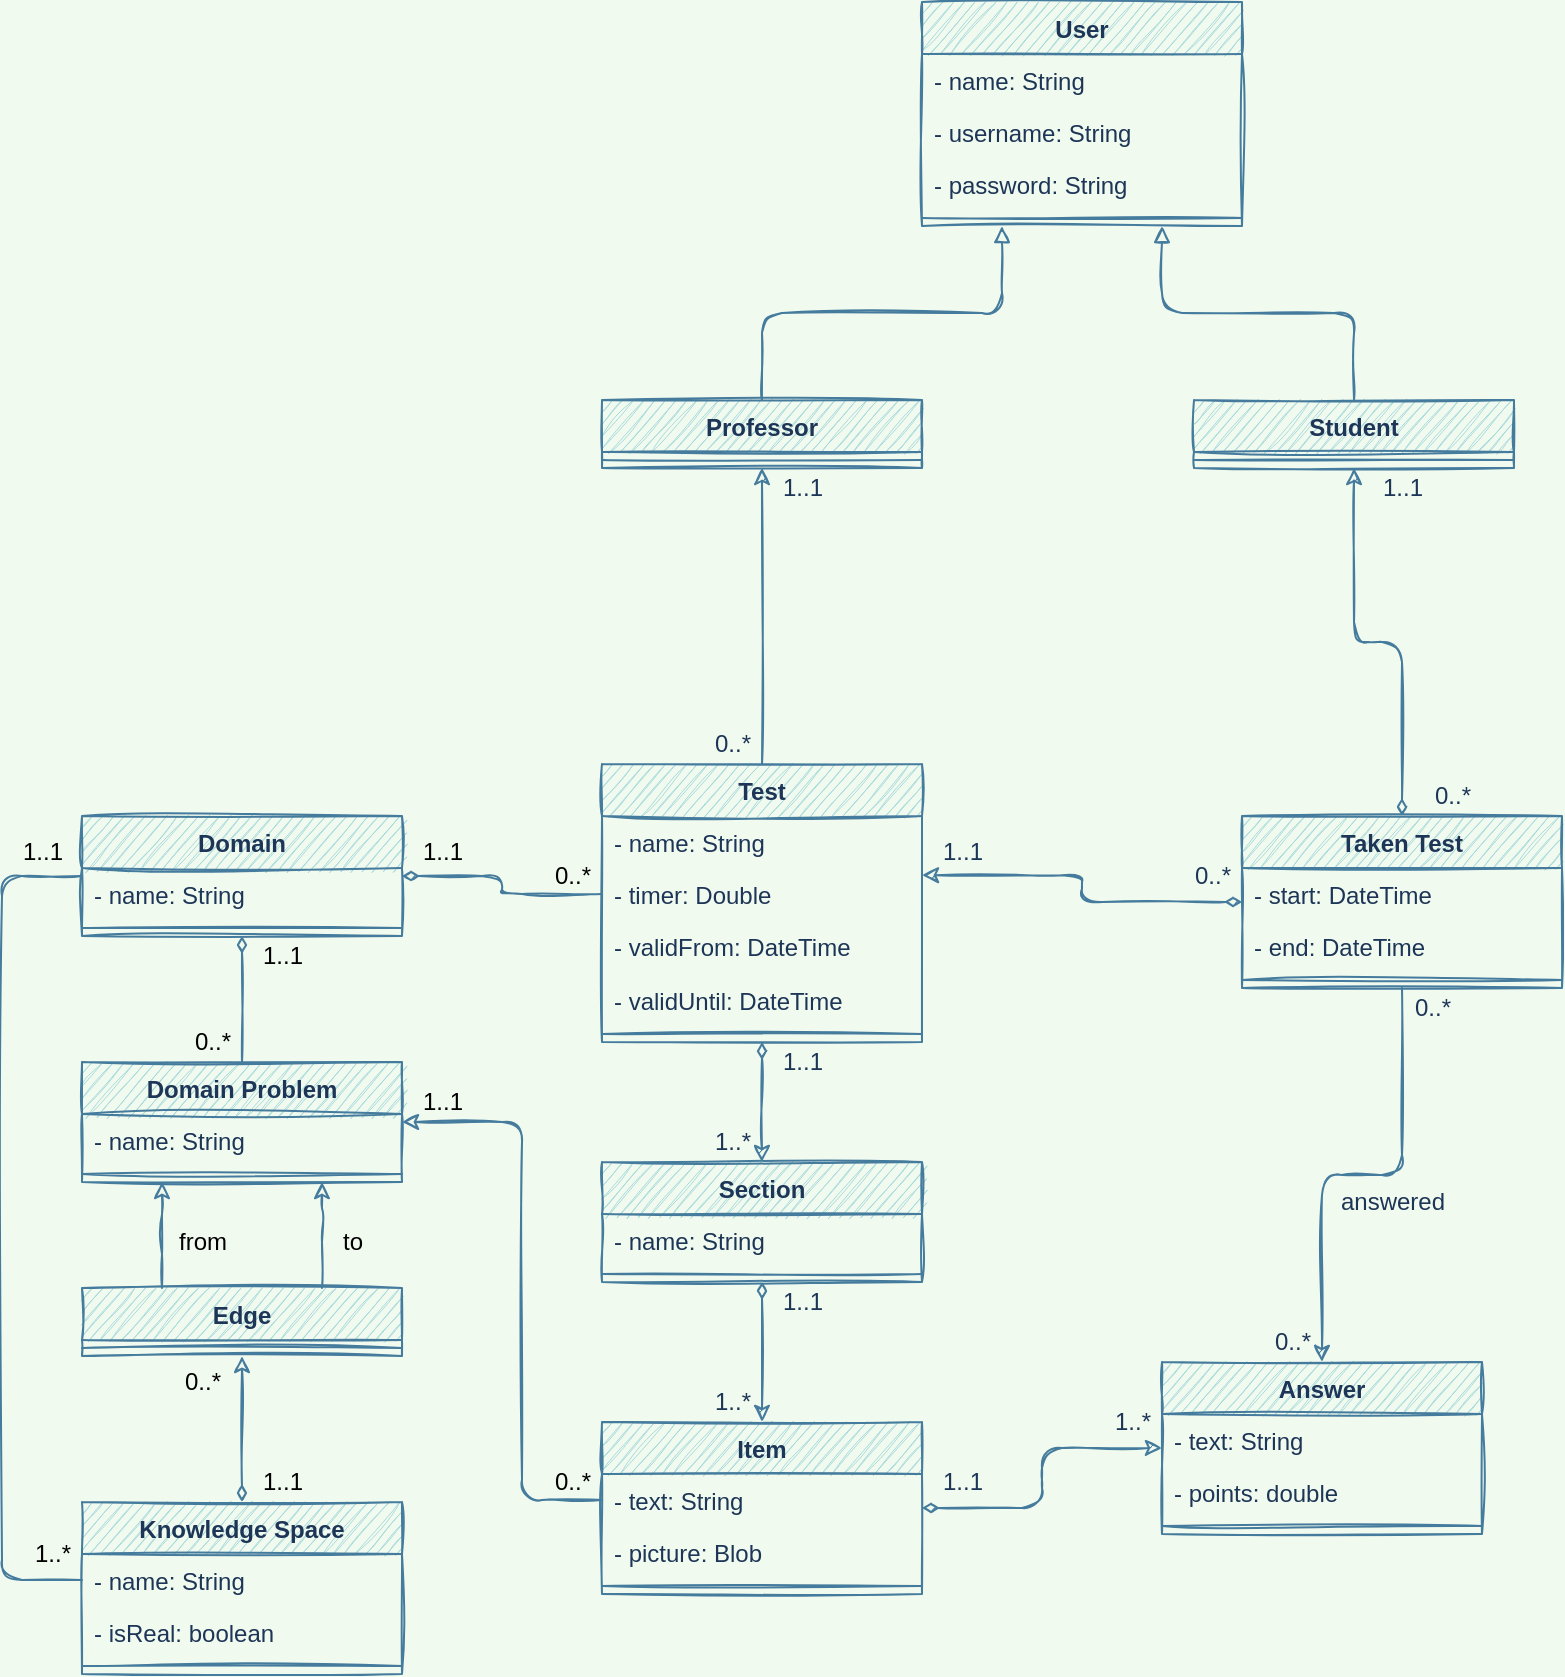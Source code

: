 <mxfile version="15.9.6" type="device"><diagram id="C5RBs43oDa-KdzZeNtuy" name="Page-1"><mxGraphModel dx="1577" dy="497" grid="1" gridSize="10" guides="1" tooltips="1" connect="1" arrows="1" fold="1" page="1" pageScale="1" pageWidth="827" pageHeight="1169" background="#F1FAEE" math="0" shadow="0"><root><mxCell id="WIyWlLk6GJQsqaUBKTNV-0"/><mxCell id="WIyWlLk6GJQsqaUBKTNV-1" parent="WIyWlLk6GJQsqaUBKTNV-0"/><mxCell id="XVHfwJziIN32Ga-uE1S6-6" value="User" style="swimlane;fontStyle=1;align=center;verticalAlign=top;childLayout=stackLayout;horizontal=1;startSize=26;horizontalStack=0;resizeParent=1;resizeParentMax=0;resizeLast=0;collapsible=1;marginBottom=0;fillColor=#A8DADC;strokeColor=#457B9D;fontColor=#1D3557;sketch=1;" parent="WIyWlLk6GJQsqaUBKTNV-1" vertex="1"><mxGeometry x="270" y="170" width="160" height="112" as="geometry"/></mxCell><mxCell id="XVHfwJziIN32Ga-uE1S6-30" value="- name: String" style="text;strokeColor=none;fillColor=none;align=left;verticalAlign=top;spacingLeft=4;spacingRight=4;overflow=hidden;rotatable=0;points=[[0,0.5],[1,0.5]];portConstraint=eastwest;fontColor=#1D3557;sketch=1;" parent="XVHfwJziIN32Ga-uE1S6-6" vertex="1"><mxGeometry y="26" width="160" height="26" as="geometry"/></mxCell><mxCell id="XVHfwJziIN32Ga-uE1S6-31" value="- username: String" style="text;strokeColor=none;fillColor=none;align=left;verticalAlign=top;spacingLeft=4;spacingRight=4;overflow=hidden;rotatable=0;points=[[0,0.5],[1,0.5]];portConstraint=eastwest;fontColor=#1D3557;sketch=1;" parent="XVHfwJziIN32Ga-uE1S6-6" vertex="1"><mxGeometry y="52" width="160" height="26" as="geometry"/></mxCell><mxCell id="XVHfwJziIN32Ga-uE1S6-32" value="- password: String" style="text;strokeColor=none;fillColor=none;align=left;verticalAlign=top;spacingLeft=4;spacingRight=4;overflow=hidden;rotatable=0;points=[[0,0.5],[1,0.5]];portConstraint=eastwest;fontColor=#1D3557;sketch=1;" parent="XVHfwJziIN32Ga-uE1S6-6" vertex="1"><mxGeometry y="78" width="160" height="26" as="geometry"/></mxCell><mxCell id="XVHfwJziIN32Ga-uE1S6-8" value="" style="line;strokeWidth=1;fillColor=none;align=left;verticalAlign=middle;spacingTop=-1;spacingLeft=3;spacingRight=3;rotatable=0;labelPosition=right;points=[];portConstraint=eastwest;strokeColor=#457B9D;fontColor=#1D3557;labelBackgroundColor=#F1FAEE;sketch=1;" parent="XVHfwJziIN32Ga-uE1S6-6" vertex="1"><mxGeometry y="104" width="160" height="8" as="geometry"/></mxCell><mxCell id="XVHfwJziIN32Ga-uE1S6-19" style="edgeStyle=orthogonalEdgeStyle;orthogonalLoop=1;jettySize=auto;html=1;entryX=0.25;entryY=1;entryDx=0;entryDy=0;endArrow=block;endFill=0;strokeColor=#457B9D;fontColor=#1D3557;labelBackgroundColor=#F1FAEE;sketch=1;" parent="WIyWlLk6GJQsqaUBKTNV-1" source="XVHfwJziIN32Ga-uE1S6-11" target="XVHfwJziIN32Ga-uE1S6-6" edge="1"><mxGeometry relative="1" as="geometry"/></mxCell><mxCell id="XVHfwJziIN32Ga-uE1S6-11" value="Professor" style="swimlane;fontStyle=1;align=center;verticalAlign=top;childLayout=stackLayout;horizontal=1;startSize=26;horizontalStack=0;resizeParent=1;resizeParentMax=0;resizeLast=0;collapsible=1;marginBottom=0;fillColor=#A8DADC;strokeColor=#457B9D;fontColor=#1D3557;sketch=1;" parent="WIyWlLk6GJQsqaUBKTNV-1" vertex="1"><mxGeometry x="110" y="369" width="160" height="34" as="geometry"/></mxCell><mxCell id="XVHfwJziIN32Ga-uE1S6-13" value="" style="line;strokeWidth=1;fillColor=none;align=left;verticalAlign=middle;spacingTop=-1;spacingLeft=3;spacingRight=3;rotatable=0;labelPosition=right;points=[];portConstraint=eastwest;strokeColor=#457B9D;fontColor=#1D3557;labelBackgroundColor=#F1FAEE;sketch=1;" parent="XVHfwJziIN32Ga-uE1S6-11" vertex="1"><mxGeometry y="26" width="160" height="8" as="geometry"/></mxCell><mxCell id="XVHfwJziIN32Ga-uE1S6-20" style="edgeStyle=orthogonalEdgeStyle;orthogonalLoop=1;jettySize=auto;html=1;entryX=0.75;entryY=1;entryDx=0;entryDy=0;endArrow=block;endFill=0;strokeColor=#457B9D;fontColor=#1D3557;labelBackgroundColor=#F1FAEE;sketch=1;" parent="WIyWlLk6GJQsqaUBKTNV-1" source="XVHfwJziIN32Ga-uE1S6-15" target="XVHfwJziIN32Ga-uE1S6-6" edge="1"><mxGeometry relative="1" as="geometry"/></mxCell><mxCell id="XVHfwJziIN32Ga-uE1S6-15" value="Student" style="swimlane;fontStyle=1;align=center;verticalAlign=top;childLayout=stackLayout;horizontal=1;startSize=26;horizontalStack=0;resizeParent=1;resizeParentMax=0;resizeLast=0;collapsible=1;marginBottom=0;fillColor=#A8DADC;strokeColor=#457B9D;fontColor=#1D3557;sketch=1;" parent="WIyWlLk6GJQsqaUBKTNV-1" vertex="1"><mxGeometry x="406" y="369" width="160" height="34" as="geometry"/></mxCell><mxCell id="XVHfwJziIN32Ga-uE1S6-17" value="" style="line;strokeWidth=1;fillColor=none;align=left;verticalAlign=middle;spacingTop=-1;spacingLeft=3;spacingRight=3;rotatable=0;labelPosition=right;points=[];portConstraint=eastwest;strokeColor=#457B9D;fontColor=#1D3557;labelBackgroundColor=#F1FAEE;sketch=1;" parent="XVHfwJziIN32Ga-uE1S6-15" vertex="1"><mxGeometry y="26" width="160" height="8" as="geometry"/></mxCell><mxCell id="XVHfwJziIN32Ga-uE1S6-45" style="edgeStyle=orthogonalEdgeStyle;orthogonalLoop=1;jettySize=auto;html=1;entryX=0.5;entryY=1;entryDx=0;entryDy=0;endArrow=classic;endFill=1;exitX=0.5;exitY=0;exitDx=0;exitDy=0;strokeColor=#457B9D;fontColor=#1D3557;labelBackgroundColor=#F1FAEE;sketch=1;" parent="WIyWlLk6GJQsqaUBKTNV-1" source="XVHfwJziIN32Ga-uE1S6-25" target="XVHfwJziIN32Ga-uE1S6-11" edge="1"><mxGeometry relative="1" as="geometry"><mxPoint x="200" y="530" as="sourcePoint"/></mxGeometry></mxCell><mxCell id="-p77XGddVzOUsfo-0xuC-7" style="edgeStyle=orthogonalEdgeStyle;orthogonalLoop=1;jettySize=auto;html=1;entryX=0.5;entryY=0;entryDx=0;entryDy=0;startArrow=diamondThin;startFill=1;strokeColor=#457B9D;fontColor=#1D3557;labelBackgroundColor=#F1FAEE;sketch=1;" parent="WIyWlLk6GJQsqaUBKTNV-1" source="XVHfwJziIN32Ga-uE1S6-25" target="-p77XGddVzOUsfo-0xuC-0" edge="1"><mxGeometry relative="1" as="geometry"/></mxCell><mxCell id="XVHfwJziIN32Ga-uE1S6-25" value="Test" style="swimlane;fontStyle=1;align=center;verticalAlign=top;childLayout=stackLayout;horizontal=1;startSize=26;horizontalStack=0;resizeParent=1;resizeParentMax=0;resizeLast=0;collapsible=1;marginBottom=0;fillColor=#A8DADC;strokeColor=#457B9D;fontColor=#1D3557;sketch=1;" parent="WIyWlLk6GJQsqaUBKTNV-1" vertex="1"><mxGeometry x="110" y="551" width="160" height="139" as="geometry"/></mxCell><mxCell id="XVHfwJziIN32Ga-uE1S6-61" value="- name: String" style="text;strokeColor=none;fillColor=none;align=left;verticalAlign=top;spacingLeft=4;spacingRight=4;overflow=hidden;rotatable=0;points=[[0,0.5],[1,0.5]];portConstraint=eastwest;fontColor=#1D3557;sketch=1;" parent="XVHfwJziIN32Ga-uE1S6-25" vertex="1"><mxGeometry y="26" width="160" height="26" as="geometry"/></mxCell><mxCell id="-p77XGddVzOUsfo-0xuC-16" value="- timer: Double" style="text;strokeColor=none;fillColor=none;align=left;verticalAlign=top;spacingLeft=4;spacingRight=4;overflow=hidden;rotatable=0;points=[[0,0.5],[1,0.5]];portConstraint=eastwest;fontColor=#1D3557;sketch=1;" parent="XVHfwJziIN32Ga-uE1S6-25" vertex="1"><mxGeometry y="52" width="160" height="26" as="geometry"/></mxCell><mxCell id="-p77XGddVzOUsfo-0xuC-14" value="- validFrom: DateTime" style="text;strokeColor=none;fillColor=none;align=left;verticalAlign=top;spacingLeft=4;spacingRight=4;overflow=hidden;rotatable=0;points=[[0,0.5],[1,0.5]];portConstraint=eastwest;fontColor=#1D3557;sketch=1;" parent="XVHfwJziIN32Ga-uE1S6-25" vertex="1"><mxGeometry y="78" width="160" height="27" as="geometry"/></mxCell><mxCell id="XVHfwJziIN32Ga-uE1S6-29" value="- validUntil: DateTime" style="text;strokeColor=none;fillColor=none;align=left;verticalAlign=top;spacingLeft=4;spacingRight=4;overflow=hidden;rotatable=0;points=[[0,0.5],[1,0.5]];portConstraint=eastwest;fontColor=#1D3557;sketch=1;" parent="XVHfwJziIN32Ga-uE1S6-25" vertex="1"><mxGeometry y="105" width="160" height="26" as="geometry"/></mxCell><mxCell id="XVHfwJziIN32Ga-uE1S6-27" value="" style="line;strokeWidth=1;fillColor=none;align=left;verticalAlign=middle;spacingTop=-1;spacingLeft=3;spacingRight=3;rotatable=0;labelPosition=right;points=[];portConstraint=eastwest;strokeColor=#457B9D;fontColor=#1D3557;labelBackgroundColor=#F1FAEE;sketch=1;" parent="XVHfwJziIN32Ga-uE1S6-25" vertex="1"><mxGeometry y="131" width="160" height="8" as="geometry"/></mxCell><mxCell id="XVHfwJziIN32Ga-uE1S6-33" value="Item" style="swimlane;fontStyle=1;align=center;verticalAlign=top;childLayout=stackLayout;horizontal=1;startSize=26;horizontalStack=0;resizeParent=1;resizeParentMax=0;resizeLast=0;collapsible=1;marginBottom=0;fillColor=#A8DADC;strokeColor=#457B9D;fontColor=#1D3557;sketch=1;" parent="WIyWlLk6GJQsqaUBKTNV-1" vertex="1"><mxGeometry x="110" y="880" width="160" height="86" as="geometry"/></mxCell><mxCell id="XVHfwJziIN32Ga-uE1S6-41" value="- text: String" style="text;strokeColor=none;fillColor=none;align=left;verticalAlign=top;spacingLeft=4;spacingRight=4;overflow=hidden;rotatable=0;points=[[0,0.5],[1,0.5]];portConstraint=eastwest;fontColor=#1D3557;sketch=1;" parent="XVHfwJziIN32Ga-uE1S6-33" vertex="1"><mxGeometry y="26" width="160" height="26" as="geometry"/></mxCell><mxCell id="XVHfwJziIN32Ga-uE1S6-34" value="- picture: Blob" style="text;strokeColor=none;fillColor=none;align=left;verticalAlign=top;spacingLeft=4;spacingRight=4;overflow=hidden;rotatable=0;points=[[0,0.5],[1,0.5]];portConstraint=eastwest;fontColor=#1D3557;sketch=1;" parent="XVHfwJziIN32Ga-uE1S6-33" vertex="1"><mxGeometry y="52" width="160" height="26" as="geometry"/></mxCell><mxCell id="XVHfwJziIN32Ga-uE1S6-35" value="" style="line;strokeWidth=1;fillColor=none;align=left;verticalAlign=middle;spacingTop=-1;spacingLeft=3;spacingRight=3;rotatable=0;labelPosition=right;points=[];portConstraint=eastwest;strokeColor=#457B9D;fontColor=#1D3557;labelBackgroundColor=#F1FAEE;sketch=1;" parent="XVHfwJziIN32Ga-uE1S6-33" vertex="1"><mxGeometry y="78" width="160" height="8" as="geometry"/></mxCell><mxCell id="XVHfwJziIN32Ga-uE1S6-37" value="Answer" style="swimlane;fontStyle=1;align=center;verticalAlign=top;childLayout=stackLayout;horizontal=1;startSize=26;horizontalStack=0;resizeParent=1;resizeParentMax=0;resizeLast=0;collapsible=1;marginBottom=0;fillColor=#A8DADC;strokeColor=#457B9D;fontColor=#1D3557;sketch=1;" parent="WIyWlLk6GJQsqaUBKTNV-1" vertex="1"><mxGeometry x="390" y="850" width="160" height="86" as="geometry"/></mxCell><mxCell id="XVHfwJziIN32Ga-uE1S6-38" value="- text: String" style="text;strokeColor=none;fillColor=none;align=left;verticalAlign=top;spacingLeft=4;spacingRight=4;overflow=hidden;rotatable=0;points=[[0,0.5],[1,0.5]];portConstraint=eastwest;fontColor=#1D3557;sketch=1;" parent="XVHfwJziIN32Ga-uE1S6-37" vertex="1"><mxGeometry y="26" width="160" height="26" as="geometry"/></mxCell><mxCell id="XVHfwJziIN32Ga-uE1S6-44" value="- points: double" style="text;strokeColor=none;fillColor=none;align=left;verticalAlign=top;spacingLeft=4;spacingRight=4;overflow=hidden;rotatable=0;points=[[0,0.5],[1,0.5]];portConstraint=eastwest;fontColor=#1D3557;sketch=1;" parent="XVHfwJziIN32Ga-uE1S6-37" vertex="1"><mxGeometry y="52" width="160" height="26" as="geometry"/></mxCell><mxCell id="XVHfwJziIN32Ga-uE1S6-39" value="" style="line;strokeWidth=1;fillColor=none;align=left;verticalAlign=middle;spacingTop=-1;spacingLeft=3;spacingRight=3;rotatable=0;labelPosition=right;points=[];portConstraint=eastwest;strokeColor=#457B9D;fontColor=#1D3557;labelBackgroundColor=#F1FAEE;sketch=1;" parent="XVHfwJziIN32Ga-uE1S6-37" vertex="1"><mxGeometry y="78" width="160" height="8" as="geometry"/></mxCell><mxCell id="XVHfwJziIN32Ga-uE1S6-49" value="1..1" style="text;html=1;align=center;verticalAlign=middle;resizable=0;points=[];autosize=1;strokeColor=none;fillColor=none;fontColor=#1D3557;sketch=1;" parent="WIyWlLk6GJQsqaUBKTNV-1" vertex="1"><mxGeometry x="190" y="403" width="40" height="20" as="geometry"/></mxCell><mxCell id="XVHfwJziIN32Ga-uE1S6-50" value="0..*" style="text;html=1;align=center;verticalAlign=middle;resizable=0;points=[];autosize=1;strokeColor=none;fillColor=none;fontColor=#1D3557;sketch=1;" parent="WIyWlLk6GJQsqaUBKTNV-1" vertex="1"><mxGeometry x="160" y="531" width="30" height="20" as="geometry"/></mxCell><mxCell id="XVHfwJziIN32Ga-uE1S6-59" style="edgeStyle=orthogonalEdgeStyle;orthogonalLoop=1;jettySize=auto;html=1;entryX=1;entryY=0.4;entryDx=0;entryDy=0;entryPerimeter=0;endArrow=classic;endFill=1;startArrow=diamondThin;startFill=1;strokeColor=#457B9D;fontColor=#1D3557;labelBackgroundColor=#F1FAEE;sketch=1;" parent="WIyWlLk6GJQsqaUBKTNV-1" source="XVHfwJziIN32Ga-uE1S6-55" target="XVHfwJziIN32Ga-uE1S6-25" edge="1"><mxGeometry relative="1" as="geometry"/></mxCell><mxCell id="XVHfwJziIN32Ga-uE1S6-60" style="edgeStyle=orthogonalEdgeStyle;orthogonalLoop=1;jettySize=auto;html=1;entryX=0.5;entryY=1;entryDx=0;entryDy=0;startArrow=diamondThin;startFill=1;endArrow=classic;endFill=1;strokeColor=#457B9D;fontColor=#1D3557;labelBackgroundColor=#F1FAEE;sketch=1;" parent="WIyWlLk6GJQsqaUBKTNV-1" source="XVHfwJziIN32Ga-uE1S6-55" target="XVHfwJziIN32Ga-uE1S6-15" edge="1"><mxGeometry relative="1" as="geometry"/></mxCell><mxCell id="-p77XGddVzOUsfo-0xuC-19" style="edgeStyle=orthogonalEdgeStyle;orthogonalLoop=1;jettySize=auto;html=1;startArrow=none;startFill=0;strokeColor=#457B9D;fontColor=#1D3557;labelBackgroundColor=#F1FAEE;sketch=1;" parent="WIyWlLk6GJQsqaUBKTNV-1" source="XVHfwJziIN32Ga-uE1S6-55" target="XVHfwJziIN32Ga-uE1S6-37" edge="1"><mxGeometry relative="1" as="geometry"/></mxCell><mxCell id="XVHfwJziIN32Ga-uE1S6-55" value="Taken Test" style="swimlane;fontStyle=1;align=center;verticalAlign=top;childLayout=stackLayout;horizontal=1;startSize=26;horizontalStack=0;resizeParent=1;resizeParentMax=0;resizeLast=0;collapsible=1;marginBottom=0;fillColor=#A8DADC;strokeColor=#457B9D;fontColor=#1D3557;sketch=1;" parent="WIyWlLk6GJQsqaUBKTNV-1" vertex="1"><mxGeometry x="430" y="577" width="160" height="86" as="geometry"/></mxCell><mxCell id="XVHfwJziIN32Ga-uE1S6-56" value="- start: DateTime" style="text;strokeColor=none;fillColor=none;align=left;verticalAlign=top;spacingLeft=4;spacingRight=4;overflow=hidden;rotatable=0;points=[[0,0.5],[1,0.5]];portConstraint=eastwest;fontColor=#1D3557;sketch=1;" parent="XVHfwJziIN32Ga-uE1S6-55" vertex="1"><mxGeometry y="26" width="160" height="26" as="geometry"/></mxCell><mxCell id="XVHfwJziIN32Ga-uE1S6-57" value="- end: DateTime" style="text;strokeColor=none;fillColor=none;align=left;verticalAlign=top;spacingLeft=4;spacingRight=4;overflow=hidden;rotatable=0;points=[[0,0.5],[1,0.5]];portConstraint=eastwest;fontColor=#1D3557;sketch=1;" parent="XVHfwJziIN32Ga-uE1S6-55" vertex="1"><mxGeometry y="52" width="160" height="26" as="geometry"/></mxCell><mxCell id="XVHfwJziIN32Ga-uE1S6-58" value="" style="line;strokeWidth=1;fillColor=none;align=left;verticalAlign=middle;spacingTop=-1;spacingLeft=3;spacingRight=3;rotatable=0;labelPosition=right;points=[];portConstraint=eastwest;strokeColor=#457B9D;fontColor=#1D3557;labelBackgroundColor=#F1FAEE;sketch=1;" parent="XVHfwJziIN32Ga-uE1S6-55" vertex="1"><mxGeometry y="78" width="160" height="8" as="geometry"/></mxCell><mxCell id="XVHfwJziIN32Ga-uE1S6-67" value="1..1" style="text;html=1;align=center;verticalAlign=middle;resizable=0;points=[];autosize=1;strokeColor=none;fillColor=none;fontColor=#1D3557;sketch=1;" parent="WIyWlLk6GJQsqaUBKTNV-1" vertex="1"><mxGeometry x="270" y="585" width="40" height="20" as="geometry"/></mxCell><mxCell id="XVHfwJziIN32Ga-uE1S6-68" value="0..*" style="text;html=1;align=center;verticalAlign=middle;resizable=0;points=[];autosize=1;strokeColor=none;fillColor=none;fontColor=#1D3557;sketch=1;" parent="WIyWlLk6GJQsqaUBKTNV-1" vertex="1"><mxGeometry x="400" y="597" width="30" height="20" as="geometry"/></mxCell><mxCell id="XVHfwJziIN32Ga-uE1S6-69" value="1..1" style="text;html=1;align=center;verticalAlign=middle;resizable=0;points=[];autosize=1;strokeColor=none;fillColor=none;fontColor=#1D3557;sketch=1;" parent="WIyWlLk6GJQsqaUBKTNV-1" vertex="1"><mxGeometry x="490" y="403" width="40" height="20" as="geometry"/></mxCell><mxCell id="XVHfwJziIN32Ga-uE1S6-70" value="0..*" style="text;html=1;align=center;verticalAlign=middle;resizable=0;points=[];autosize=1;strokeColor=none;fillColor=none;fontColor=#1D3557;sketch=1;" parent="WIyWlLk6GJQsqaUBKTNV-1" vertex="1"><mxGeometry x="520" y="557" width="30" height="20" as="geometry"/></mxCell><mxCell id="-p77XGddVzOUsfo-0xuC-11" style="edgeStyle=orthogonalEdgeStyle;orthogonalLoop=1;jettySize=auto;html=1;entryX=0.5;entryY=0;entryDx=0;entryDy=0;startArrow=diamondThin;startFill=1;strokeColor=#457B9D;fontColor=#1D3557;labelBackgroundColor=#F1FAEE;sketch=1;" parent="WIyWlLk6GJQsqaUBKTNV-1" source="-p77XGddVzOUsfo-0xuC-0" target="XVHfwJziIN32Ga-uE1S6-33" edge="1"><mxGeometry relative="1" as="geometry"/></mxCell><mxCell id="-p77XGddVzOUsfo-0xuC-0" value="Section" style="swimlane;fontStyle=1;align=center;verticalAlign=top;childLayout=stackLayout;horizontal=1;startSize=26;horizontalStack=0;resizeParent=1;resizeParentMax=0;resizeLast=0;collapsible=1;marginBottom=0;fillColor=#A8DADC;strokeColor=#457B9D;fontColor=#1D3557;sketch=1;" parent="WIyWlLk6GJQsqaUBKTNV-1" vertex="1"><mxGeometry x="110" y="750" width="160" height="60" as="geometry"/></mxCell><mxCell id="-p77XGddVzOUsfo-0xuC-10" value="- name: String" style="text;strokeColor=none;fillColor=none;align=left;verticalAlign=top;spacingLeft=4;spacingRight=4;overflow=hidden;rotatable=0;points=[[0,0.5],[1,0.5]];portConstraint=eastwest;fontColor=#1D3557;sketch=1;" parent="-p77XGddVzOUsfo-0xuC-0" vertex="1"><mxGeometry y="26" width="160" height="26" as="geometry"/></mxCell><mxCell id="-p77XGddVzOUsfo-0xuC-2" value="" style="line;strokeWidth=1;fillColor=none;align=left;verticalAlign=middle;spacingTop=-1;spacingLeft=3;spacingRight=3;rotatable=0;labelPosition=right;points=[];portConstraint=eastwest;strokeColor=#457B9D;fontColor=#1D3557;labelBackgroundColor=#F1FAEE;sketch=1;" parent="-p77XGddVzOUsfo-0xuC-0" vertex="1"><mxGeometry y="52" width="160" height="8" as="geometry"/></mxCell><mxCell id="-p77XGddVzOUsfo-0xuC-8" value="1..*" style="text;html=1;align=center;verticalAlign=middle;resizable=0;points=[];autosize=1;strokeColor=none;fillColor=none;fontColor=#1D3557;sketch=1;" parent="WIyWlLk6GJQsqaUBKTNV-1" vertex="1"><mxGeometry x="160" y="730" width="30" height="20" as="geometry"/></mxCell><mxCell id="-p77XGddVzOUsfo-0xuC-9" value="1..1" style="text;html=1;align=center;verticalAlign=middle;resizable=0;points=[];autosize=1;strokeColor=none;fillColor=none;fontColor=#1D3557;sketch=1;" parent="WIyWlLk6GJQsqaUBKTNV-1" vertex="1"><mxGeometry x="190" y="690" width="40" height="20" as="geometry"/></mxCell><mxCell id="-p77XGddVzOUsfo-0xuC-12" value="1..1" style="text;html=1;align=center;verticalAlign=middle;resizable=0;points=[];autosize=1;strokeColor=none;fillColor=none;fontColor=#1D3557;sketch=1;" parent="WIyWlLk6GJQsqaUBKTNV-1" vertex="1"><mxGeometry x="190" y="810" width="40" height="20" as="geometry"/></mxCell><mxCell id="-p77XGddVzOUsfo-0xuC-13" value="1..*" style="text;html=1;align=center;verticalAlign=middle;resizable=0;points=[];autosize=1;strokeColor=none;fillColor=none;fontColor=#1D3557;sketch=1;" parent="WIyWlLk6GJQsqaUBKTNV-1" vertex="1"><mxGeometry x="160" y="860" width="30" height="20" as="geometry"/></mxCell><mxCell id="-p77XGddVzOUsfo-0xuC-15" style="edgeStyle=orthogonalEdgeStyle;orthogonalLoop=1;jettySize=auto;html=1;startArrow=diamondThin;startFill=1;strokeColor=#457B9D;fontColor=#1D3557;labelBackgroundColor=#F1FAEE;sketch=1;" parent="WIyWlLk6GJQsqaUBKTNV-1" source="XVHfwJziIN32Ga-uE1S6-33" target="XVHfwJziIN32Ga-uE1S6-37" edge="1"><mxGeometry relative="1" as="geometry"/></mxCell><mxCell id="-p77XGddVzOUsfo-0xuC-17" value="1..1" style="text;html=1;align=center;verticalAlign=middle;resizable=0;points=[];autosize=1;strokeColor=none;fillColor=none;fontColor=#1D3557;sketch=1;" parent="WIyWlLk6GJQsqaUBKTNV-1" vertex="1"><mxGeometry x="270" y="900" width="40" height="20" as="geometry"/></mxCell><mxCell id="-p77XGddVzOUsfo-0xuC-18" value="1..*" style="text;html=1;align=center;verticalAlign=middle;resizable=0;points=[];autosize=1;strokeColor=none;fillColor=none;fontColor=#1D3557;sketch=1;" parent="WIyWlLk6GJQsqaUBKTNV-1" vertex="1"><mxGeometry x="360" y="870" width="30" height="20" as="geometry"/></mxCell><mxCell id="-p77XGddVzOUsfo-0xuC-20" value="answered" style="text;html=1;align=center;verticalAlign=middle;resizable=0;points=[];autosize=1;strokeColor=none;fillColor=none;fontColor=#1D3557;sketch=1;" parent="WIyWlLk6GJQsqaUBKTNV-1" vertex="1"><mxGeometry x="470" y="760" width="70" height="20" as="geometry"/></mxCell><mxCell id="-p77XGddVzOUsfo-0xuC-21" value="0..*" style="text;html=1;align=center;verticalAlign=middle;resizable=0;points=[];autosize=1;strokeColor=none;fillColor=none;fontColor=#1D3557;sketch=1;" parent="WIyWlLk6GJQsqaUBKTNV-1" vertex="1"><mxGeometry x="510" y="663" width="30" height="20" as="geometry"/></mxCell><mxCell id="-p77XGddVzOUsfo-0xuC-22" value="0..*" style="text;html=1;align=center;verticalAlign=middle;resizable=0;points=[];autosize=1;strokeColor=none;fillColor=none;fontColor=#1D3557;sketch=1;" parent="WIyWlLk6GJQsqaUBKTNV-1" vertex="1"><mxGeometry x="440" y="830" width="30" height="20" as="geometry"/></mxCell><mxCell id="KTi1W-idsloyfjaWnm7t-9" style="edgeStyle=orthogonalEdgeStyle;rounded=1;orthogonalLoop=1;jettySize=auto;html=1;entryX=0;entryY=0.5;entryDx=0;entryDy=0;labelBackgroundColor=#F1FAEE;strokeColor=#457B9D;fontColor=#1D3557;endFill=0;startArrow=diamondThin;startFill=1;sketch=1;endArrow=none;" edge="1" parent="WIyWlLk6GJQsqaUBKTNV-1" source="KTi1W-idsloyfjaWnm7t-0" target="-p77XGddVzOUsfo-0xuC-16"><mxGeometry relative="1" as="geometry"/></mxCell><mxCell id="KTi1W-idsloyfjaWnm7t-12" style="edgeStyle=orthogonalEdgeStyle;rounded=1;orthogonalLoop=1;jettySize=auto;html=1;entryX=0.5;entryY=0;entryDx=0;entryDy=0;labelBackgroundColor=#F1FAEE;strokeColor=#457B9D;fontColor=#1D3557;endFill=0;startArrow=diamondThin;startFill=0;sketch=1;endArrow=none;" edge="1" parent="WIyWlLk6GJQsqaUBKTNV-1" source="KTi1W-idsloyfjaWnm7t-0" target="KTi1W-idsloyfjaWnm7t-3"><mxGeometry relative="1" as="geometry"/></mxCell><mxCell id="KTi1W-idsloyfjaWnm7t-31" style="edgeStyle=orthogonalEdgeStyle;rounded=1;orthogonalLoop=1;jettySize=auto;html=1;entryX=0;entryY=0.5;entryDx=0;entryDy=0;startArrow=none;startFill=0;endArrow=none;endFill=0;labelBackgroundColor=#F1FAEE;strokeColor=#457B9D;fontColor=#1D3557;sketch=1;" edge="1" parent="WIyWlLk6GJQsqaUBKTNV-1" source="KTi1W-idsloyfjaWnm7t-0" target="KTi1W-idsloyfjaWnm7t-7"><mxGeometry relative="1" as="geometry"><Array as="points"><mxPoint x="-190" y="607"/><mxPoint x="-190" y="959"/></Array></mxGeometry></mxCell><mxCell id="KTi1W-idsloyfjaWnm7t-0" value="Domain" style="swimlane;fontStyle=1;align=center;verticalAlign=top;childLayout=stackLayout;horizontal=1;startSize=26;horizontalStack=0;resizeParent=1;resizeParentMax=0;resizeLast=0;collapsible=1;marginBottom=0;fillColor=#A8DADC;strokeColor=#457B9D;fontColor=#1D3557;sketch=1;" vertex="1" parent="WIyWlLk6GJQsqaUBKTNV-1"><mxGeometry x="-150" y="577" width="160" height="60" as="geometry"/></mxCell><mxCell id="KTi1W-idsloyfjaWnm7t-1" value="- name: String" style="text;strokeColor=none;fillColor=none;align=left;verticalAlign=top;spacingLeft=4;spacingRight=4;overflow=hidden;rotatable=0;points=[[0,0.5],[1,0.5]];portConstraint=eastwest;fontColor=#1D3557;sketch=1;" vertex="1" parent="KTi1W-idsloyfjaWnm7t-0"><mxGeometry y="26" width="160" height="26" as="geometry"/></mxCell><mxCell id="KTi1W-idsloyfjaWnm7t-2" value="" style="line;strokeWidth=1;fillColor=none;align=left;verticalAlign=middle;spacingTop=-1;spacingLeft=3;spacingRight=3;rotatable=0;labelPosition=right;points=[];portConstraint=eastwest;strokeColor=#457B9D;fontColor=#1D3557;labelBackgroundColor=#F1FAEE;sketch=1;" vertex="1" parent="KTi1W-idsloyfjaWnm7t-0"><mxGeometry y="52" width="160" height="8" as="geometry"/></mxCell><mxCell id="KTi1W-idsloyfjaWnm7t-20" style="edgeStyle=orthogonalEdgeStyle;rounded=1;orthogonalLoop=1;jettySize=auto;html=1;entryX=0;entryY=0.5;entryDx=0;entryDy=0;startArrow=classic;startFill=0;endArrow=none;endFill=0;labelBackgroundColor=#F1FAEE;strokeColor=#457B9D;fontColor=#1D3557;sketch=1;" edge="1" parent="WIyWlLk6GJQsqaUBKTNV-1" source="KTi1W-idsloyfjaWnm7t-3" target="XVHfwJziIN32Ga-uE1S6-41"><mxGeometry relative="1" as="geometry"><Array as="points"><mxPoint x="70" y="730"/><mxPoint x="70" y="919"/></Array></mxGeometry></mxCell><mxCell id="KTi1W-idsloyfjaWnm7t-24" style="edgeStyle=orthogonalEdgeStyle;rounded=1;orthogonalLoop=1;jettySize=auto;html=1;entryX=0.75;entryY=0;entryDx=0;entryDy=0;startArrow=classic;startFill=0;endArrow=none;endFill=0;labelBackgroundColor=#F1FAEE;strokeColor=#457B9D;fontColor=#1D3557;sketch=1;" edge="1" parent="WIyWlLk6GJQsqaUBKTNV-1" source="KTi1W-idsloyfjaWnm7t-3" target="KTi1W-idsloyfjaWnm7t-15"><mxGeometry relative="1" as="geometry"><Array as="points"><mxPoint x="-30" y="780"/><mxPoint x="-30" y="780"/></Array></mxGeometry></mxCell><mxCell id="KTi1W-idsloyfjaWnm7t-25" style="edgeStyle=orthogonalEdgeStyle;rounded=1;orthogonalLoop=1;jettySize=auto;html=1;entryX=0.25;entryY=0;entryDx=0;entryDy=0;startArrow=classic;startFill=0;endArrow=none;endFill=0;labelBackgroundColor=#F1FAEE;strokeColor=#457B9D;fontColor=#1D3557;sketch=1;" edge="1" parent="WIyWlLk6GJQsqaUBKTNV-1" source="KTi1W-idsloyfjaWnm7t-3" target="KTi1W-idsloyfjaWnm7t-15"><mxGeometry relative="1" as="geometry"><Array as="points"><mxPoint x="-110" y="786"/><mxPoint x="-110" y="786"/></Array></mxGeometry></mxCell><mxCell id="KTi1W-idsloyfjaWnm7t-3" value="Domain Problem" style="swimlane;fontStyle=1;align=center;verticalAlign=top;childLayout=stackLayout;horizontal=1;startSize=26;horizontalStack=0;resizeParent=1;resizeParentMax=0;resizeLast=0;collapsible=1;marginBottom=0;fillColor=#A8DADC;strokeColor=#457B9D;fontColor=#1D3557;sketch=1;" vertex="1" parent="WIyWlLk6GJQsqaUBKTNV-1"><mxGeometry x="-150" y="700" width="160" height="60" as="geometry"/></mxCell><mxCell id="KTi1W-idsloyfjaWnm7t-4" value="- name: String" style="text;strokeColor=none;fillColor=none;align=left;verticalAlign=top;spacingLeft=4;spacingRight=4;overflow=hidden;rotatable=0;points=[[0,0.5],[1,0.5]];portConstraint=eastwest;fontColor=#1D3557;sketch=1;" vertex="1" parent="KTi1W-idsloyfjaWnm7t-3"><mxGeometry y="26" width="160" height="26" as="geometry"/></mxCell><mxCell id="KTi1W-idsloyfjaWnm7t-5" value="" style="line;strokeWidth=1;fillColor=none;align=left;verticalAlign=middle;spacingTop=-1;spacingLeft=3;spacingRight=3;rotatable=0;labelPosition=right;points=[];portConstraint=eastwest;strokeColor=#457B9D;fontColor=#1D3557;labelBackgroundColor=#F1FAEE;sketch=1;" vertex="1" parent="KTi1W-idsloyfjaWnm7t-3"><mxGeometry y="52" width="160" height="8" as="geometry"/></mxCell><mxCell id="KTi1W-idsloyfjaWnm7t-28" style="edgeStyle=orthogonalEdgeStyle;rounded=1;orthogonalLoop=1;jettySize=auto;html=1;entryX=0.5;entryY=1;entryDx=0;entryDy=0;startArrow=diamondThin;startFill=1;endArrow=classic;endFill=0;labelBackgroundColor=#F1FAEE;strokeColor=#457B9D;fontColor=#1D3557;sketch=1;" edge="1" parent="WIyWlLk6GJQsqaUBKTNV-1" source="KTi1W-idsloyfjaWnm7t-6" target="KTi1W-idsloyfjaWnm7t-15"><mxGeometry relative="1" as="geometry"/></mxCell><mxCell id="KTi1W-idsloyfjaWnm7t-6" value="Knowledge Space" style="swimlane;fontStyle=1;align=center;verticalAlign=top;childLayout=stackLayout;horizontal=1;startSize=26;horizontalStack=0;resizeParent=1;resizeParentMax=0;resizeLast=0;collapsible=1;marginBottom=0;fillColor=#A8DADC;strokeColor=#457B9D;fontColor=#1D3557;sketch=1;" vertex="1" parent="WIyWlLk6GJQsqaUBKTNV-1"><mxGeometry x="-150" y="920" width="160" height="86" as="geometry"/></mxCell><mxCell id="KTi1W-idsloyfjaWnm7t-7" value="- name: String" style="text;strokeColor=none;fillColor=none;align=left;verticalAlign=top;spacingLeft=4;spacingRight=4;overflow=hidden;rotatable=0;points=[[0,0.5],[1,0.5]];portConstraint=eastwest;fontColor=#1D3557;sketch=1;" vertex="1" parent="KTi1W-idsloyfjaWnm7t-6"><mxGeometry y="26" width="160" height="26" as="geometry"/></mxCell><mxCell id="KTi1W-idsloyfjaWnm7t-18" value="- isReal: boolean" style="text;strokeColor=none;fillColor=none;align=left;verticalAlign=top;spacingLeft=4;spacingRight=4;overflow=hidden;rotatable=0;points=[[0,0.5],[1,0.5]];portConstraint=eastwest;fontColor=#1D3557;sketch=1;" vertex="1" parent="KTi1W-idsloyfjaWnm7t-6"><mxGeometry y="52" width="160" height="26" as="geometry"/></mxCell><mxCell id="KTi1W-idsloyfjaWnm7t-8" value="" style="line;strokeWidth=1;fillColor=none;align=left;verticalAlign=middle;spacingTop=-1;spacingLeft=3;spacingRight=3;rotatable=0;labelPosition=right;points=[];portConstraint=eastwest;strokeColor=#457B9D;fontColor=#1D3557;labelBackgroundColor=#F1FAEE;sketch=1;" vertex="1" parent="KTi1W-idsloyfjaWnm7t-6"><mxGeometry y="78" width="160" height="8" as="geometry"/></mxCell><mxCell id="KTi1W-idsloyfjaWnm7t-10" value="1..1" style="text;html=1;align=center;verticalAlign=middle;resizable=0;points=[];autosize=1;strokeColor=none;fillColor=none;" vertex="1" parent="WIyWlLk6GJQsqaUBKTNV-1"><mxGeometry x="10" y="585" width="40" height="20" as="geometry"/></mxCell><mxCell id="KTi1W-idsloyfjaWnm7t-11" value="0..*" style="text;html=1;align=center;verticalAlign=middle;resizable=0;points=[];autosize=1;strokeColor=none;fillColor=none;" vertex="1" parent="WIyWlLk6GJQsqaUBKTNV-1"><mxGeometry x="80" y="597" width="30" height="20" as="geometry"/></mxCell><mxCell id="KTi1W-idsloyfjaWnm7t-13" value="1..1" style="text;html=1;align=center;verticalAlign=middle;resizable=0;points=[];autosize=1;strokeColor=none;fillColor=none;" vertex="1" parent="WIyWlLk6GJQsqaUBKTNV-1"><mxGeometry x="-70" y="637" width="40" height="20" as="geometry"/></mxCell><mxCell id="KTi1W-idsloyfjaWnm7t-14" value="0..*" style="text;html=1;align=center;verticalAlign=middle;resizable=0;points=[];autosize=1;strokeColor=none;fillColor=none;" vertex="1" parent="WIyWlLk6GJQsqaUBKTNV-1"><mxGeometry x="-100" y="680" width="30" height="20" as="geometry"/></mxCell><mxCell id="KTi1W-idsloyfjaWnm7t-15" value="Edge" style="swimlane;fontStyle=1;align=center;verticalAlign=top;childLayout=stackLayout;horizontal=1;startSize=26;horizontalStack=0;resizeParent=1;resizeParentMax=0;resizeLast=0;collapsible=1;marginBottom=0;fillColor=#A8DADC;strokeColor=#457B9D;fontColor=#1D3557;sketch=1;" vertex="1" parent="WIyWlLk6GJQsqaUBKTNV-1"><mxGeometry x="-150" y="813" width="160" height="34" as="geometry"/></mxCell><mxCell id="KTi1W-idsloyfjaWnm7t-17" value="" style="line;strokeWidth=1;fillColor=none;align=left;verticalAlign=middle;spacingTop=-1;spacingLeft=3;spacingRight=3;rotatable=0;labelPosition=right;points=[];portConstraint=eastwest;strokeColor=#457B9D;fontColor=#1D3557;labelBackgroundColor=#F1FAEE;sketch=1;" vertex="1" parent="KTi1W-idsloyfjaWnm7t-15"><mxGeometry y="26" width="160" height="8" as="geometry"/></mxCell><mxCell id="KTi1W-idsloyfjaWnm7t-21" value="1..1" style="text;html=1;align=center;verticalAlign=middle;resizable=0;points=[];autosize=1;strokeColor=none;fillColor=none;" vertex="1" parent="WIyWlLk6GJQsqaUBKTNV-1"><mxGeometry x="10" y="710" width="40" height="20" as="geometry"/></mxCell><mxCell id="KTi1W-idsloyfjaWnm7t-22" value="0..*" style="text;html=1;align=center;verticalAlign=middle;resizable=0;points=[];autosize=1;strokeColor=none;fillColor=none;" vertex="1" parent="WIyWlLk6GJQsqaUBKTNV-1"><mxGeometry x="80" y="900" width="30" height="20" as="geometry"/></mxCell><mxCell id="KTi1W-idsloyfjaWnm7t-26" value="to" style="text;html=1;align=center;verticalAlign=middle;resizable=0;points=[];autosize=1;strokeColor=none;fillColor=none;" vertex="1" parent="WIyWlLk6GJQsqaUBKTNV-1"><mxGeometry x="-30" y="780" width="30" height="20" as="geometry"/></mxCell><mxCell id="KTi1W-idsloyfjaWnm7t-27" value="from" style="text;html=1;align=center;verticalAlign=middle;resizable=0;points=[];autosize=1;strokeColor=none;fillColor=none;" vertex="1" parent="WIyWlLk6GJQsqaUBKTNV-1"><mxGeometry x="-110" y="780" width="40" height="20" as="geometry"/></mxCell><mxCell id="KTi1W-idsloyfjaWnm7t-29" value="0..*" style="text;html=1;align=center;verticalAlign=middle;resizable=0;points=[];autosize=1;strokeColor=none;fillColor=none;" vertex="1" parent="WIyWlLk6GJQsqaUBKTNV-1"><mxGeometry x="-105" y="850" width="30" height="20" as="geometry"/></mxCell><mxCell id="KTi1W-idsloyfjaWnm7t-30" value="1..1" style="text;html=1;align=center;verticalAlign=middle;resizable=0;points=[];autosize=1;strokeColor=none;fillColor=none;" vertex="1" parent="WIyWlLk6GJQsqaUBKTNV-1"><mxGeometry x="-70" y="900" width="40" height="20" as="geometry"/></mxCell><mxCell id="KTi1W-idsloyfjaWnm7t-32" value="1..1" style="text;html=1;align=center;verticalAlign=middle;resizable=0;points=[];autosize=1;strokeColor=none;fillColor=none;" vertex="1" parent="WIyWlLk6GJQsqaUBKTNV-1"><mxGeometry x="-190" y="585" width="40" height="20" as="geometry"/></mxCell><mxCell id="KTi1W-idsloyfjaWnm7t-33" value="1..*" style="text;html=1;align=center;verticalAlign=middle;resizable=0;points=[];autosize=1;strokeColor=none;fillColor=none;" vertex="1" parent="WIyWlLk6GJQsqaUBKTNV-1"><mxGeometry x="-180" y="936" width="30" height="20" as="geometry"/></mxCell></root></mxGraphModel></diagram></mxfile>